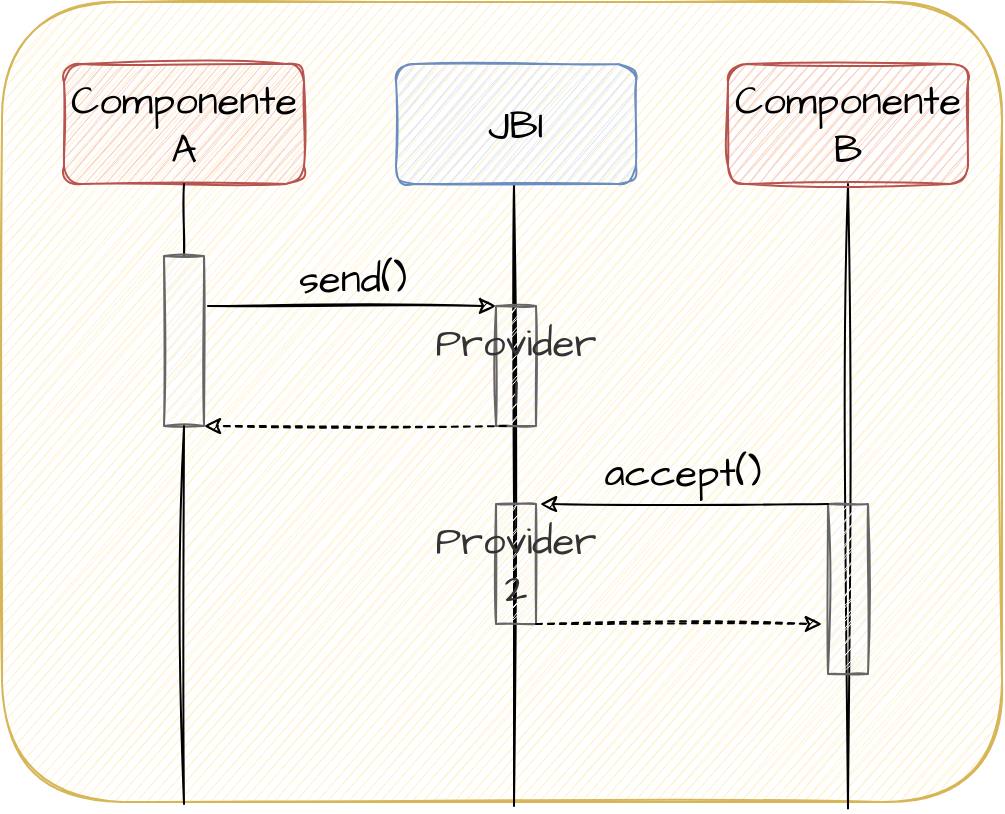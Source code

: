 <mxfile version="16.0.3" type="device"><diagram id="iR7kW6d5z7mH8W_eMVzF" name="Page-1"><mxGraphModel dx="1422" dy="745" grid="0" gridSize="10" guides="1" tooltips="1" connect="1" arrows="1" fold="1" page="1" pageScale="1" pageWidth="827" pageHeight="1169" math="0" shadow="0"><root><mxCell id="0"/><mxCell id="1" parent="0"/><mxCell id="LwVA78MGahFg6l0W7koL-2" value="" style="rounded=1;whiteSpace=wrap;html=1;sketch=1;hachureGap=4;fontFamily=Architects Daughter;fontSource=https%3A%2F%2Ffonts.googleapis.com%2Fcss%3Ffamily%3DArchitects%2BDaughter;fontSize=20;fillColor=#fff2cc;strokeColor=#d6b656;" parent="1" vertex="1"><mxGeometry x="164" y="137" width="500" height="400" as="geometry"/></mxCell><mxCell id="3qw2kcpU-EKsuDyQcc4M-1" value="Componente A" style="rounded=1;whiteSpace=wrap;html=1;fontSize=20;fontFamily=Architects Daughter;fontSource=https%3A%2F%2Ffonts.googleapis.com%2Fcss%3Ffamily%3DArchitects%2BDaughter;sketch=1;fillColor=#f8cecc;strokeColor=#b85450;" vertex="1" parent="1"><mxGeometry x="195" y="168" width="120" height="60" as="geometry"/></mxCell><mxCell id="3qw2kcpU-EKsuDyQcc4M-8" style="edgeStyle=orthogonalEdgeStyle;rounded=0;sketch=1;orthogonalLoop=1;jettySize=auto;html=1;entryX=0.526;entryY=1.005;entryDx=0;entryDy=0;entryPerimeter=0;fontFamily=Architects Daughter;fontSource=https%3A%2F%2Ffonts.googleapis.com%2Fcss%3Ffamily%3DArchitects%2BDaughter;fontSize=20;endArrow=none;endFill=0;startArrow=none;" edge="1" parent="1" source="3qw2kcpU-EKsuDyQcc4M-14"><mxGeometry relative="1" as="geometry"><mxPoint x="414" y="228" as="sourcePoint"/><mxPoint x="420" y="539" as="targetPoint"/><Array as="points"><mxPoint x="420" y="228"/></Array></mxGeometry></mxCell><mxCell id="3qw2kcpU-EKsuDyQcc4M-2" value="JBI" style="rounded=1;whiteSpace=wrap;html=1;fontSize=20;fontFamily=Architects Daughter;fontSource=https%3A%2F%2Ffonts.googleapis.com%2Fcss%3Ffamily%3DArchitects%2BDaughter;sketch=1;fillColor=#dae8fc;strokeColor=#6c8ebf;" vertex="1" parent="1"><mxGeometry x="361" y="168" width="120" height="60" as="geometry"/></mxCell><mxCell id="3qw2kcpU-EKsuDyQcc4M-7" style="edgeStyle=orthogonalEdgeStyle;rounded=0;sketch=1;orthogonalLoop=1;jettySize=auto;html=1;exitX=0.5;exitY=1;exitDx=0;exitDy=0;entryX=0.846;entryY=1.008;entryDx=0;entryDy=0;entryPerimeter=0;fontFamily=Architects Daughter;fontSource=https%3A%2F%2Ffonts.googleapis.com%2Fcss%3Ffamily%3DArchitects%2BDaughter;fontSize=20;endArrow=none;endFill=0;" edge="1" parent="1"><mxGeometry relative="1" as="geometry"><mxPoint x="587" y="228" as="sourcePoint"/><mxPoint x="587" y="540.2" as="targetPoint"/></mxGeometry></mxCell><mxCell id="3qw2kcpU-EKsuDyQcc4M-3" value="Componente B" style="rounded=1;whiteSpace=wrap;html=1;fontSize=20;fontFamily=Architects Daughter;fontSource=https%3A%2F%2Ffonts.googleapis.com%2Fcss%3Ffamily%3DArchitects%2BDaughter;sketch=1;fillColor=#f8cecc;strokeColor=#b85450;" vertex="1" parent="1"><mxGeometry x="527" y="168" width="120" height="60" as="geometry"/></mxCell><mxCell id="3qw2kcpU-EKsuDyQcc4M-5" value="" style="endArrow=none;html=1;rounded=0;fontFamily=Architects Daughter;fontSource=https%3A%2F%2Ffonts.googleapis.com%2Fcss%3Ffamily%3DArchitects%2BDaughter;fontSize=20;entryX=0.5;entryY=1;entryDx=0;entryDy=0;sketch=1;startArrow=none;" edge="1" parent="1" source="3qw2kcpU-EKsuDyQcc4M-9" target="3qw2kcpU-EKsuDyQcc4M-1"><mxGeometry width="50" height="50" relative="1" as="geometry"><mxPoint x="255" y="538" as="sourcePoint"/><mxPoint x="289" y="466" as="targetPoint"/></mxGeometry></mxCell><mxCell id="3qw2kcpU-EKsuDyQcc4M-9" value="" style="rounded=0;whiteSpace=wrap;html=1;fontFamily=Architects Daughter;fontSource=https%3A%2F%2Ffonts.googleapis.com%2Fcss%3Ffamily%3DArchitects%2BDaughter;fontSize=20;sketch=1;fillColor=#f5f5f5;fontColor=#333333;strokeColor=#666666;" vertex="1" parent="1"><mxGeometry x="245" y="264" width="20" height="85" as="geometry"/></mxCell><mxCell id="3qw2kcpU-EKsuDyQcc4M-10" value="" style="endArrow=none;html=1;rounded=0;fontFamily=Architects Daughter;fontSource=https%3A%2F%2Ffonts.googleapis.com%2Fcss%3Ffamily%3DArchitects%2BDaughter;fontSize=20;entryX=0.5;entryY=1;entryDx=0;entryDy=0;sketch=1;" edge="1" parent="1" target="3qw2kcpU-EKsuDyQcc4M-9"><mxGeometry width="50" height="50" relative="1" as="geometry"><mxPoint x="255" y="538" as="sourcePoint"/><mxPoint x="255" y="228" as="targetPoint"/></mxGeometry></mxCell><mxCell id="3qw2kcpU-EKsuDyQcc4M-11" value="Provider 1" style="rounded=0;whiteSpace=wrap;html=1;fontFamily=Architects Daughter;fontSource=https%3A%2F%2Ffonts.googleapis.com%2Fcss%3Ffamily%3DArchitects%2BDaughter;fontSize=20;sketch=1;fillColor=#f5f5f5;fontColor=#333333;strokeColor=#666666;" vertex="1" parent="1"><mxGeometry x="411" y="289" width="20" height="60" as="geometry"/></mxCell><mxCell id="3qw2kcpU-EKsuDyQcc4M-14" value="Provider 2" style="rounded=0;whiteSpace=wrap;html=1;fontFamily=Architects Daughter;fontSource=https%3A%2F%2Ffonts.googleapis.com%2Fcss%3Ffamily%3DArchitects%2BDaughter;fontSize=20;sketch=1;fillColor=#f5f5f5;fontColor=#333333;strokeColor=#666666;" vertex="1" parent="1"><mxGeometry x="411" y="388" width="20" height="60" as="geometry"/></mxCell><mxCell id="3qw2kcpU-EKsuDyQcc4M-16" value="" style="rounded=0;whiteSpace=wrap;html=1;fontFamily=Architects Daughter;fontSource=https%3A%2F%2Ffonts.googleapis.com%2Fcss%3Ffamily%3DArchitects%2BDaughter;fontSize=20;sketch=1;fillColor=#f5f5f5;fontColor=#333333;strokeColor=#666666;" vertex="1" parent="1"><mxGeometry x="577" y="388" width="20" height="85" as="geometry"/></mxCell><mxCell id="3qw2kcpU-EKsuDyQcc4M-18" value="send()" style="endArrow=classic;html=1;rounded=0;sketch=1;fontFamily=Architects Daughter;fontSource=https%3A%2F%2Ffonts.googleapis.com%2Fcss%3Ffamily%3DArchitects%2BDaughter;fontSize=20;entryX=0;entryY=0;entryDx=0;entryDy=0;labelBackgroundColor=none;" edge="1" parent="1" target="3qw2kcpU-EKsuDyQcc4M-11"><mxGeometry y="14" width="50" height="50" relative="1" as="geometry"><mxPoint x="267" y="289" as="sourcePoint"/><mxPoint x="326" y="292" as="targetPoint"/><mxPoint as="offset"/></mxGeometry></mxCell><mxCell id="3qw2kcpU-EKsuDyQcc4M-20" value="" style="endArrow=classic;html=1;rounded=0;sketch=1;fontFamily=Architects Daughter;fontSource=https%3A%2F%2Ffonts.googleapis.com%2Fcss%3Ffamily%3DArchitects%2BDaughter;fontSize=20;entryX=1;entryY=1;entryDx=0;entryDy=0;exitX=0.25;exitY=1;exitDx=0;exitDy=0;dashed=1;" edge="1" parent="1" source="3qw2kcpU-EKsuDyQcc4M-11" target="3qw2kcpU-EKsuDyQcc4M-9"><mxGeometry width="50" height="50" relative="1" as="geometry"><mxPoint x="298" y="393" as="sourcePoint"/><mxPoint x="348" y="343" as="targetPoint"/></mxGeometry></mxCell><mxCell id="3qw2kcpU-EKsuDyQcc4M-21" value="accept()" style="endArrow=none;html=1;rounded=0;labelBackgroundColor=none;sketch=1;fontFamily=Architects Daughter;fontSource=https%3A%2F%2Ffonts.googleapis.com%2Fcss%3Ffamily%3DArchitects%2BDaughter;fontSize=20;entryX=0;entryY=0;entryDx=0;entryDy=0;endFill=0;startArrow=classic;startFill=1;" edge="1" parent="1" target="3qw2kcpU-EKsuDyQcc4M-16"><mxGeometry x="-0.014" y="16" width="50" height="50" relative="1" as="geometry"><mxPoint x="433" y="388" as="sourcePoint"/><mxPoint x="513" y="405" as="targetPoint"/><mxPoint as="offset"/></mxGeometry></mxCell><mxCell id="3qw2kcpU-EKsuDyQcc4M-22" value="" style="endArrow=classic;html=1;rounded=0;labelBackgroundColor=none;sketch=1;fontFamily=Architects Daughter;fontSource=https%3A%2F%2Ffonts.googleapis.com%2Fcss%3Ffamily%3DArchitects%2BDaughter;fontSize=20;exitX=1;exitY=1;exitDx=0;exitDy=0;dashed=1;" edge="1" parent="1" source="3qw2kcpU-EKsuDyQcc4M-14"><mxGeometry width="50" height="50" relative="1" as="geometry"><mxPoint x="451" y="479" as="sourcePoint"/><mxPoint x="574" y="448" as="targetPoint"/></mxGeometry></mxCell></root></mxGraphModel></diagram></mxfile>